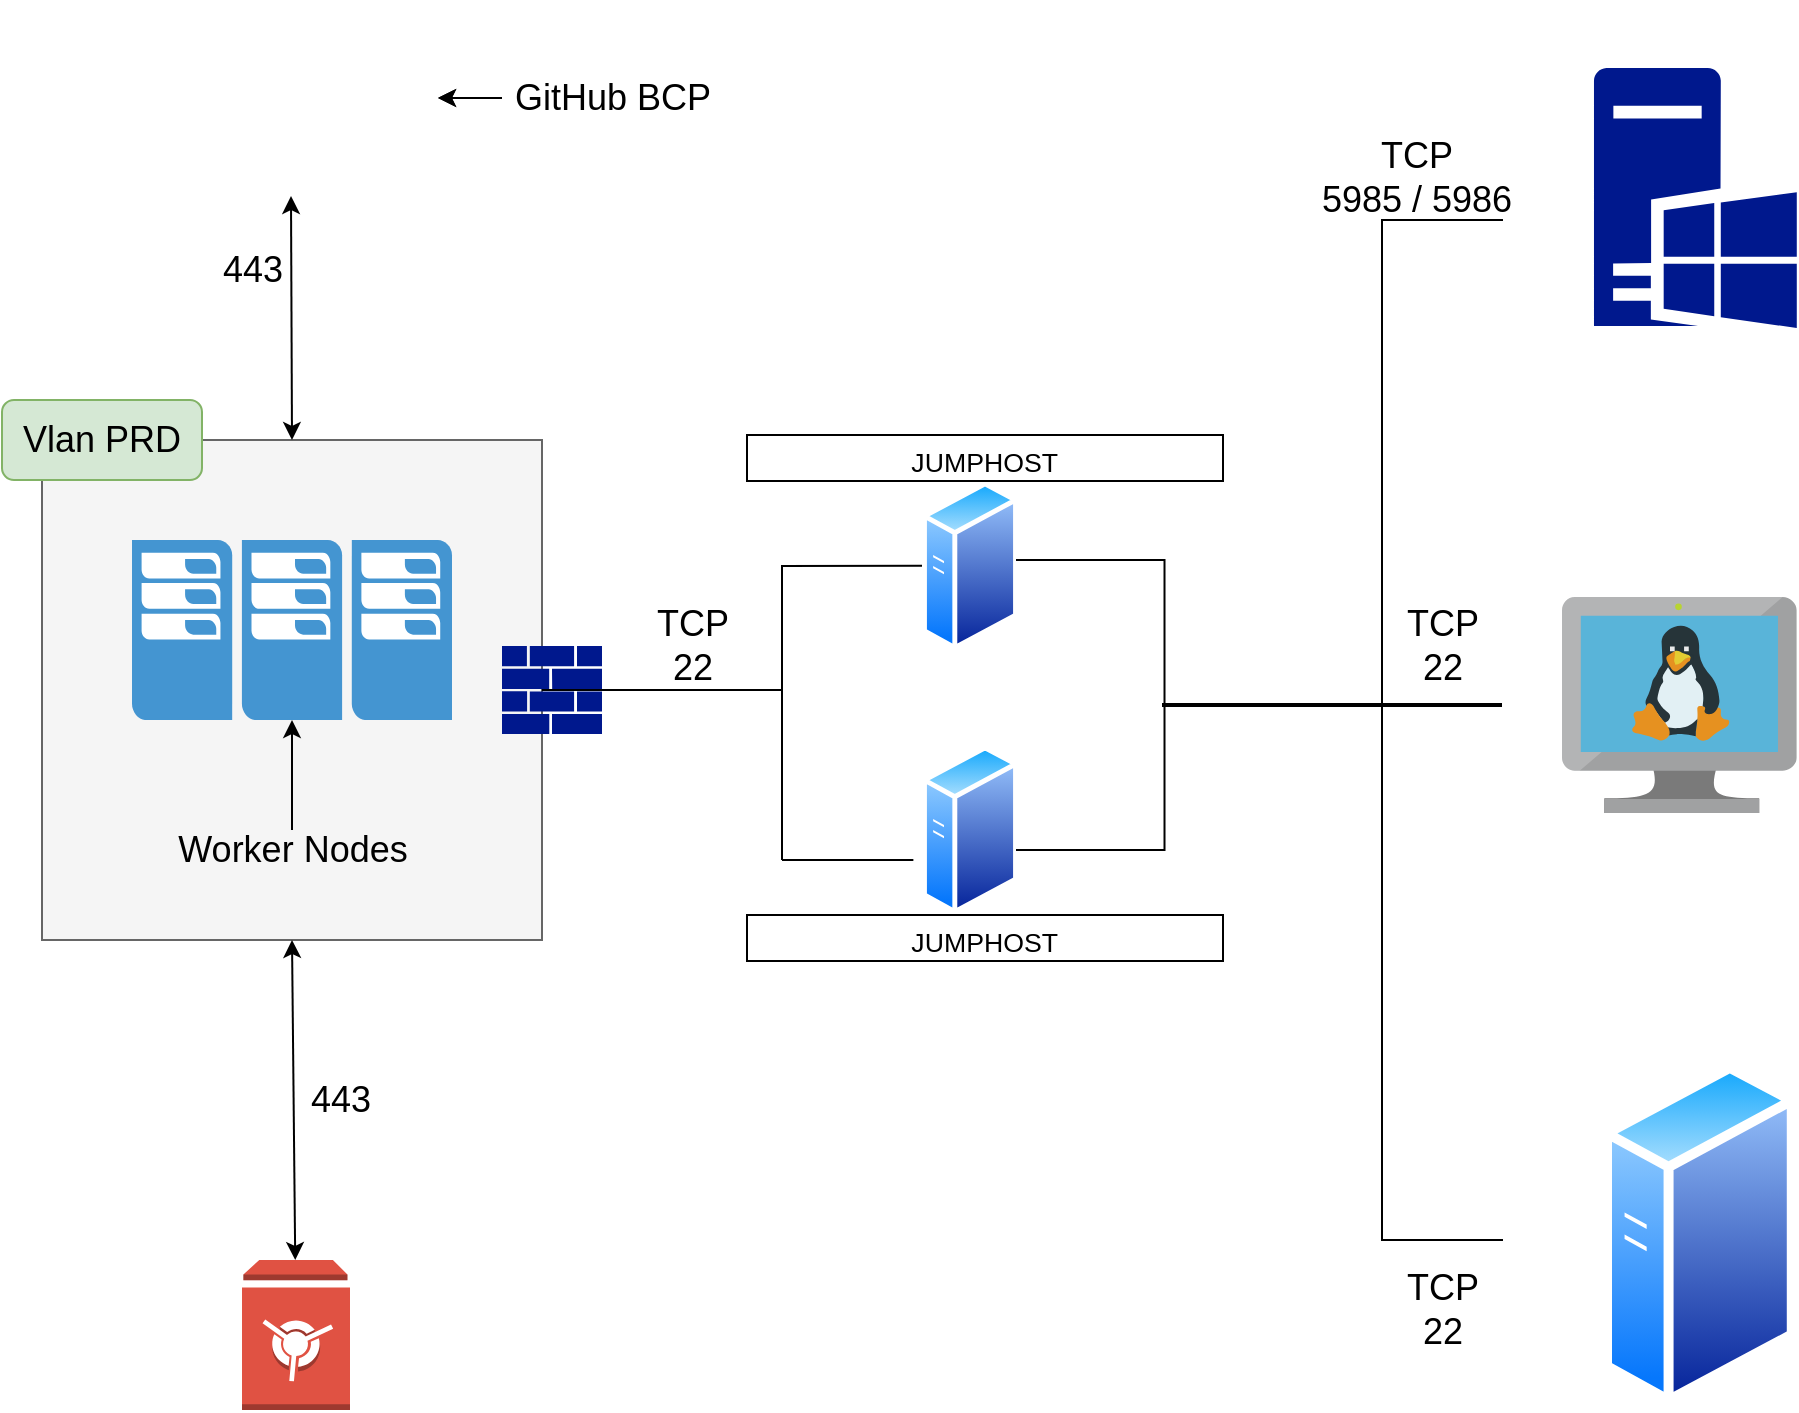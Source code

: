 <mxfile version="15.5.8" type="github">
  <diagram name="Page-1" id="c37626ed-c26b-45fb-9056-f9ebc6bb27b6">
    <mxGraphModel dx="1426" dy="737" grid="1" gridSize="10" guides="1" tooltips="1" connect="1" arrows="1" fold="1" page="1" pageScale="1" pageWidth="1100" pageHeight="850" background="none" math="0" shadow="0">
      <root>
        <mxCell id="0" />
        <mxCell id="1" parent="0" />
        <mxCell id="nfOajHGnPPYlin3Qy83G-8" value="" style="whiteSpace=wrap;html=1;aspect=fixed;fontSize=18;fillColor=#f5f5f5;fontColor=#333333;strokeColor=#666666;" vertex="1" parent="1">
          <mxGeometry x="70" y="230" width="250" height="250" as="geometry" />
        </mxCell>
        <mxCell id="nfOajHGnPPYlin3Qy83G-5" value="" style="pointerEvents=1;shadow=0;dashed=0;html=1;strokeColor=none;fillColor=#4495D1;labelPosition=center;verticalLabelPosition=bottom;verticalAlign=top;align=center;outlineConnect=0;shape=mxgraph.veeam.cluster;" vertex="1" parent="1">
          <mxGeometry x="115" y="280" width="160" height="90" as="geometry" />
        </mxCell>
        <mxCell id="nfOajHGnPPYlin3Qy83G-7" value="" style="edgeStyle=orthogonalEdgeStyle;rounded=0;orthogonalLoop=1;jettySize=auto;html=1;" edge="1" parent="1" source="nfOajHGnPPYlin3Qy83G-6" target="nfOajHGnPPYlin3Qy83G-5">
          <mxGeometry relative="1" as="geometry" />
        </mxCell>
        <mxCell id="nfOajHGnPPYlin3Qy83G-6" value="&lt;font style=&quot;font-size: 18px&quot;&gt;Worker Nodes&lt;/font&gt;" style="text;html=1;align=center;verticalAlign=middle;resizable=0;points=[];autosize=1;strokeColor=none;fillColor=none;" vertex="1" parent="1">
          <mxGeometry x="130" y="425" width="130" height="20" as="geometry" />
        </mxCell>
        <mxCell id="nfOajHGnPPYlin3Qy83G-9" value="Vlan PRD" style="rounded=1;whiteSpace=wrap;html=1;fontSize=18;fillColor=#d5e8d4;strokeColor=#82b366;" vertex="1" parent="1">
          <mxGeometry x="50" y="210" width="100" height="40" as="geometry" />
        </mxCell>
        <mxCell id="nfOajHGnPPYlin3Qy83G-12" value="" style="shape=image;html=1;verticalAlign=top;verticalLabelPosition=bottom;labelBackgroundColor=#ffffff;imageAspect=0;aspect=fixed;image=https://cdn2.iconfinder.com/data/icons/social-icons-circular-color/512/github-128.png;fontSize=18;" vertex="1" parent="1">
          <mxGeometry x="170" y="10" width="98" height="98" as="geometry" />
        </mxCell>
        <mxCell id="nfOajHGnPPYlin3Qy83G-15" value="" style="edgeStyle=orthogonalEdgeStyle;rounded=0;orthogonalLoop=1;jettySize=auto;html=1;fontSize=18;" edge="1" parent="1" source="nfOajHGnPPYlin3Qy83G-13" target="nfOajHGnPPYlin3Qy83G-12">
          <mxGeometry relative="1" as="geometry" />
        </mxCell>
        <mxCell id="nfOajHGnPPYlin3Qy83G-34" value="" style="edgeStyle=orthogonalEdgeStyle;rounded=0;orthogonalLoop=1;jettySize=auto;html=1;fontSize=18;" edge="1" parent="1" source="nfOajHGnPPYlin3Qy83G-13" target="nfOajHGnPPYlin3Qy83G-12">
          <mxGeometry relative="1" as="geometry" />
        </mxCell>
        <mxCell id="nfOajHGnPPYlin3Qy83G-13" value="GitHub BCP" style="text;html=1;align=center;verticalAlign=middle;resizable=0;points=[];autosize=1;strokeColor=none;fillColor=none;fontSize=18;" vertex="1" parent="1">
          <mxGeometry x="300" y="44" width="110" height="30" as="geometry" />
        </mxCell>
        <mxCell id="nfOajHGnPPYlin3Qy83G-18" value="" style="endArrow=classic;startArrow=classic;html=1;rounded=0;fontSize=18;entryX=0.25;entryY=1;entryDx=0;entryDy=0;exitX=0.5;exitY=0;exitDx=0;exitDy=0;" edge="1" parent="1" source="nfOajHGnPPYlin3Qy83G-8" target="nfOajHGnPPYlin3Qy83G-12">
          <mxGeometry width="50" height="50" relative="1" as="geometry">
            <mxPoint x="345" y="90" as="sourcePoint" />
            <mxPoint x="570" y="390" as="targetPoint" />
          </mxGeometry>
        </mxCell>
        <mxCell id="nfOajHGnPPYlin3Qy83G-24" value="" style="aspect=fixed;perimeter=ellipsePerimeter;html=1;align=center;shadow=0;dashed=0;spacingTop=3;image;image=img/lib/active_directory/generic_server.svg;fontSize=18;" vertex="1" parent="1">
          <mxGeometry x="510" y="250" width="48" height="85.71" as="geometry" />
        </mxCell>
        <mxCell id="nfOajHGnPPYlin3Qy83G-25" value="" style="aspect=fixed;perimeter=ellipsePerimeter;html=1;align=center;shadow=0;dashed=0;spacingTop=3;image;image=img/lib/active_directory/generic_server.svg;fontSize=18;" vertex="1" parent="1">
          <mxGeometry x="510" y="382.0" width="48" height="85.71" as="geometry" />
        </mxCell>
        <mxCell id="nfOajHGnPPYlin3Qy83G-26" value="" style="endArrow=none;html=1;rounded=0;fontSize=18;entryX=0;entryY=0.5;entryDx=0;entryDy=0;" edge="1" parent="1" target="nfOajHGnPPYlin3Qy83G-24">
          <mxGeometry width="50" height="50" relative="1" as="geometry">
            <mxPoint x="440" y="440" as="sourcePoint" />
            <mxPoint x="500" y="290" as="targetPoint" />
            <Array as="points">
              <mxPoint x="440" y="293" />
            </Array>
          </mxGeometry>
        </mxCell>
        <mxCell id="nfOajHGnPPYlin3Qy83G-28" value="" style="endArrow=none;html=1;rounded=0;fontSize=18;exitX=1;exitY=0.5;exitDx=0;exitDy=0;" edge="1" parent="1" source="nfOajHGnPPYlin3Qy83G-8">
          <mxGeometry width="50" height="50" relative="1" as="geometry">
            <mxPoint x="520" y="390" as="sourcePoint" />
            <mxPoint x="440" y="355" as="targetPoint" />
          </mxGeometry>
        </mxCell>
        <mxCell id="nfOajHGnPPYlin3Qy83G-30" value="" style="endArrow=none;html=1;rounded=0;fontSize=18;entryX=-0.09;entryY=0.677;entryDx=0;entryDy=0;entryPerimeter=0;" edge="1" parent="1" target="nfOajHGnPPYlin3Qy83G-25">
          <mxGeometry width="50" height="50" relative="1" as="geometry">
            <mxPoint x="440" y="440" as="sourcePoint" />
            <mxPoint x="570" y="340" as="targetPoint" />
          </mxGeometry>
        </mxCell>
        <mxCell id="nfOajHGnPPYlin3Qy83G-33" value="443" style="text;html=1;align=center;verticalAlign=middle;resizable=0;points=[];autosize=1;strokeColor=none;fillColor=none;fontSize=18;" vertex="1" parent="1">
          <mxGeometry x="150" y="130" width="50" height="30" as="geometry" />
        </mxCell>
        <mxCell id="nfOajHGnPPYlin3Qy83G-36" value="" style="outlineConnect=0;dashed=0;verticalLabelPosition=bottom;verticalAlign=top;align=center;html=1;shape=mxgraph.aws3.vault;fillColor=#E05243;gradientColor=none;fontSize=18;" vertex="1" parent="1">
          <mxGeometry x="170" y="640" width="54" height="75" as="geometry" />
        </mxCell>
        <mxCell id="nfOajHGnPPYlin3Qy83G-37" value="" style="endArrow=classic;startArrow=classic;html=1;rounded=0;fontSize=18;entryX=0.5;entryY=1;entryDx=0;entryDy=0;" edge="1" parent="1" source="nfOajHGnPPYlin3Qy83G-36" target="nfOajHGnPPYlin3Qy83G-8">
          <mxGeometry width="50" height="50" relative="1" as="geometry">
            <mxPoint x="520" y="520" as="sourcePoint" />
            <mxPoint x="570" y="470" as="targetPoint" />
          </mxGeometry>
        </mxCell>
        <mxCell id="nfOajHGnPPYlin3Qy83G-38" value="443" style="text;html=1;align=center;verticalAlign=middle;resizable=0;points=[];autosize=1;strokeColor=none;fillColor=none;fontSize=18;" vertex="1" parent="1">
          <mxGeometry x="194" y="545" width="50" height="30" as="geometry" />
        </mxCell>
        <mxCell id="nfOajHGnPPYlin3Qy83G-39" value="&lt;br&gt;&lt;br&gt;&lt;br&gt;&lt;br&gt;&lt;br&gt;&lt;br&gt;&lt;table border=&quot;0&quot; cellpadding=&quot;0&quot; cellspacing=&quot;0&quot; width=&quot;239&quot; style=&quot;border-collapse: collapse ; width: 179pt&quot;&gt;&lt;colgroup&gt;&lt;col width=&quot;239&quot; style=&quot;width: 179pt&quot;&gt;&lt;/colgroup&gt;&lt;tbody&gt;&lt;tr style=&quot;height: 16pt&quot;&gt;&lt;td height=&quot;21&quot; class=&quot;xl65&quot; width=&quot;239&quot; style=&quot;padding-top: 1px ; padding-right: 1px ; padding-left: 1px ; font-size: 10pt ; font-family: &amp;#34;calibri&amp;#34; , sans-serif ; vertical-align: bottom ; border: 0.5pt solid ; text-align: center ; height: 16pt ; width: 179pt&quot;&gt;JUMPHOST&lt;br&gt;&lt;/td&gt;&lt;/tr&gt;&lt;/tbody&gt;&lt;/table&gt;" style="text;whiteSpace=wrap;html=1;fontSize=18;" vertex="1" parent="1">
          <mxGeometry x="420" y="90" width="120" height="190" as="geometry" />
        </mxCell>
        <mxCell id="nfOajHGnPPYlin3Qy83G-40" value="&lt;br&gt;&lt;br&gt;&lt;br&gt;&lt;br&gt;&lt;br&gt;&lt;br&gt;&lt;table border=&quot;0&quot; cellpadding=&quot;0&quot; cellspacing=&quot;0&quot; width=&quot;239&quot; style=&quot;border-collapse: collapse ; width: 179pt&quot;&gt;&lt;colgroup&gt;&lt;col width=&quot;239&quot; style=&quot;width: 179pt&quot;&gt;&lt;/colgroup&gt;&lt;tbody&gt;&lt;tr style=&quot;height: 16pt&quot;&gt;&lt;td height=&quot;21&quot; class=&quot;xl65&quot; width=&quot;239&quot; style=&quot;padding-top: 1px ; padding-right: 1px ; padding-left: 1px ; font-size: 10pt ; font-family: &amp;#34;calibri&amp;#34; , sans-serif ; vertical-align: bottom ; border: 0.5pt solid ; text-align: center ; height: 16pt ; width: 179pt&quot;&gt;JUMPHOST&lt;br&gt;&lt;/td&gt;&lt;/tr&gt;&lt;/tbody&gt;&lt;/table&gt;" style="text;whiteSpace=wrap;html=1;fontSize=18;" vertex="1" parent="1">
          <mxGeometry x="420" y="330" width="80" height="190" as="geometry" />
        </mxCell>
        <mxCell id="nfOajHGnPPYlin3Qy83G-41" value="" style="sketch=0;aspect=fixed;pointerEvents=1;shadow=0;dashed=0;html=1;strokeColor=none;labelPosition=center;verticalLabelPosition=bottom;verticalAlign=top;align=center;fillColor=#00188D;shape=mxgraph.mscae.enterprise.firewall;fontSize=18;" vertex="1" parent="1">
          <mxGeometry x="300" y="333" width="50" height="44" as="geometry" />
        </mxCell>
        <mxCell id="nfOajHGnPPYlin3Qy83G-44" value="" style="shape=partialRectangle;whiteSpace=wrap;html=1;bottom=1;right=1;left=1;top=0;fillColor=none;routingCenterX=-0.5;fontSize=18;rotation=-90;" vertex="1" parent="1">
          <mxGeometry x="521.88" y="325.63" width="145" height="73.75" as="geometry" />
        </mxCell>
        <mxCell id="nfOajHGnPPYlin3Qy83G-45" value="" style="line;strokeWidth=2;html=1;fontSize=18;" vertex="1" parent="1">
          <mxGeometry x="630" y="357.51" width="110" height="10" as="geometry" />
        </mxCell>
        <mxCell id="nfOajHGnPPYlin3Qy83G-46" value="" style="shape=partialRectangle;whiteSpace=wrap;html=1;bottom=1;right=1;left=1;top=0;fillColor=none;routingCenterX=-0.5;fontSize=18;rotation=90;" vertex="1" parent="1">
          <mxGeometry x="515" y="345" width="510" height="60" as="geometry" />
        </mxCell>
        <mxCell id="nfOajHGnPPYlin3Qy83G-47" value="" style="sketch=0;aspect=fixed;pointerEvents=1;shadow=0;dashed=0;html=1;strokeColor=none;labelPosition=center;verticalLabelPosition=bottom;verticalAlign=top;align=center;fillColor=#00188D;shape=mxgraph.mscae.enterprise.windows_server;fontSize=18;" vertex="1" parent="1">
          <mxGeometry x="845.99" y="44" width="101.4" height="130" as="geometry" />
        </mxCell>
        <mxCell id="nfOajHGnPPYlin3Qy83G-48" value="TCP&lt;br&gt;5985 / 5986" style="text;html=1;align=center;verticalAlign=middle;resizable=0;points=[];autosize=1;strokeColor=none;fillColor=none;fontSize=18;" vertex="1" parent="1">
          <mxGeometry x="702" y="74" width="110" height="50" as="geometry" />
        </mxCell>
        <mxCell id="nfOajHGnPPYlin3Qy83G-50" value="" style="sketch=0;aspect=fixed;html=1;points=[];align=center;image;fontSize=12;image=img/lib/mscae/VM_Linux.svg;" vertex="1" parent="1">
          <mxGeometry x="830" y="308.51" width="117.39" height="108" as="geometry" />
        </mxCell>
        <mxCell id="nfOajHGnPPYlin3Qy83G-53" value="TCP&lt;br&gt;22" style="text;html=1;align=center;verticalAlign=middle;resizable=0;points=[];autosize=1;strokeColor=none;fillColor=none;fontSize=18;" vertex="1" parent="1">
          <mxGeometry x="745" y="307.51" width="50" height="50" as="geometry" />
        </mxCell>
        <mxCell id="nfOajHGnPPYlin3Qy83G-54" value="" style="aspect=fixed;perimeter=ellipsePerimeter;html=1;align=center;shadow=0;dashed=0;spacingTop=3;image;image=img/lib/active_directory/generic_server.svg;fontSize=18;" vertex="1" parent="1">
          <mxGeometry x="850" y="540" width="97.39" height="173.91" as="geometry" />
        </mxCell>
        <mxCell id="nfOajHGnPPYlin3Qy83G-55" value="TCP&lt;br&gt;22" style="text;html=1;align=center;verticalAlign=middle;resizable=0;points=[];autosize=1;strokeColor=none;fillColor=none;fontSize=18;" vertex="1" parent="1">
          <mxGeometry x="745" y="640" width="50" height="50" as="geometry" />
        </mxCell>
        <mxCell id="nfOajHGnPPYlin3Qy83G-56" value="TCP&lt;br&gt;22" style="text;html=1;align=center;verticalAlign=middle;resizable=0;points=[];autosize=1;strokeColor=none;fillColor=none;fontSize=18;" vertex="1" parent="1">
          <mxGeometry x="370" y="307.51" width="50" height="50" as="geometry" />
        </mxCell>
        <mxCell id="nfOajHGnPPYlin3Qy83G-57" value="" style="line;strokeWidth=2;html=1;fontSize=18;" vertex="1" parent="1">
          <mxGeometry x="735.99" y="357.51" width="64.01" height="10" as="geometry" />
        </mxCell>
      </root>
    </mxGraphModel>
  </diagram>
</mxfile>
